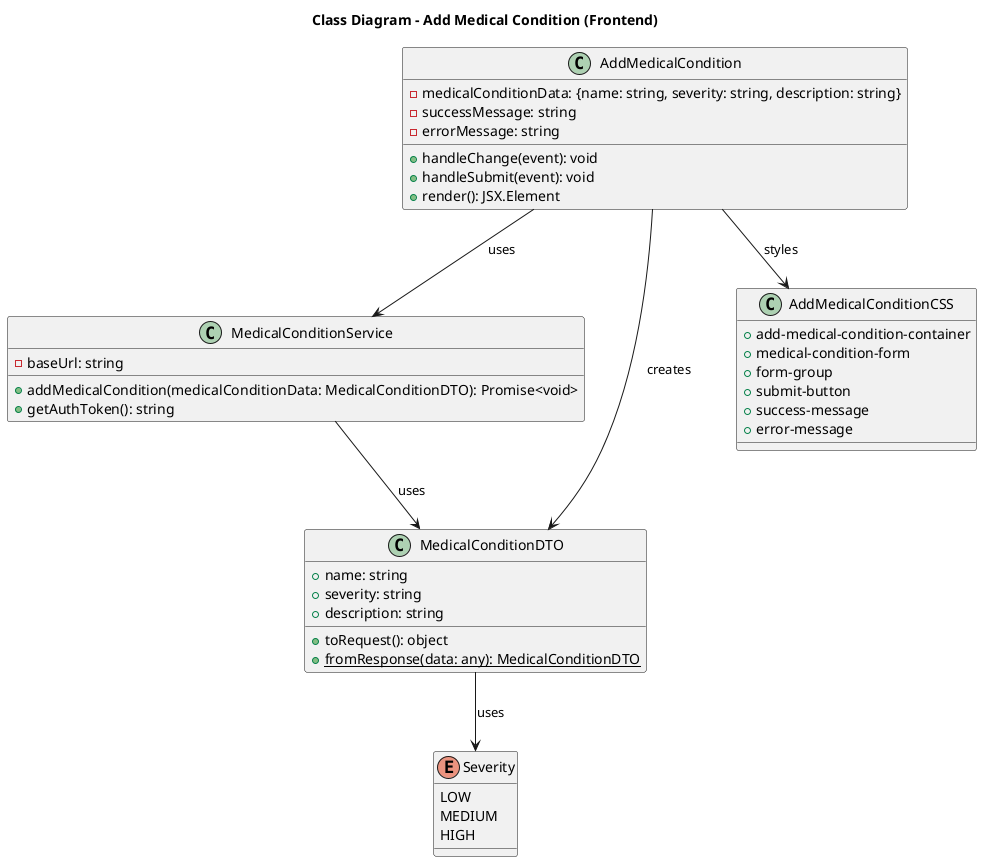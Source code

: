 @startuml CD
title "Class Diagram - Add Medical Condition (Frontend)"

class AddMedicalCondition {
  -medicalConditionData: {name: string, severity: string, description: string}
  -successMessage: string
  -errorMessage: string
  +handleChange(event): void
  +handleSubmit(event): void
  +render(): JSX.Element
}

class MedicalConditionService {
  -baseUrl: string
  +addMedicalCondition(medicalConditionData: MedicalConditionDTO): Promise<void>
  +getAuthToken(): string
}

class MedicalConditionDTO {
  +name: string
  +severity: string
  +description: string
  +toRequest(): object
  +{static} fromResponse(data: any): MedicalConditionDTO
}

class AddMedicalConditionCSS {
  +add-medical-condition-container
  +medical-condition-form
  +form-group
  +submit-button
  +success-message
  +error-message
}

enum Severity {
  LOW
  MEDIUM
  HIGH
}

AddMedicalCondition --> MedicalConditionService: uses
AddMedicalCondition --> MedicalConditionDTO: creates
AddMedicalCondition --> AddMedicalConditionCSS: styles
MedicalConditionService --> MedicalConditionDTO: uses
MedicalConditionDTO --> Severity: uses



@enduml